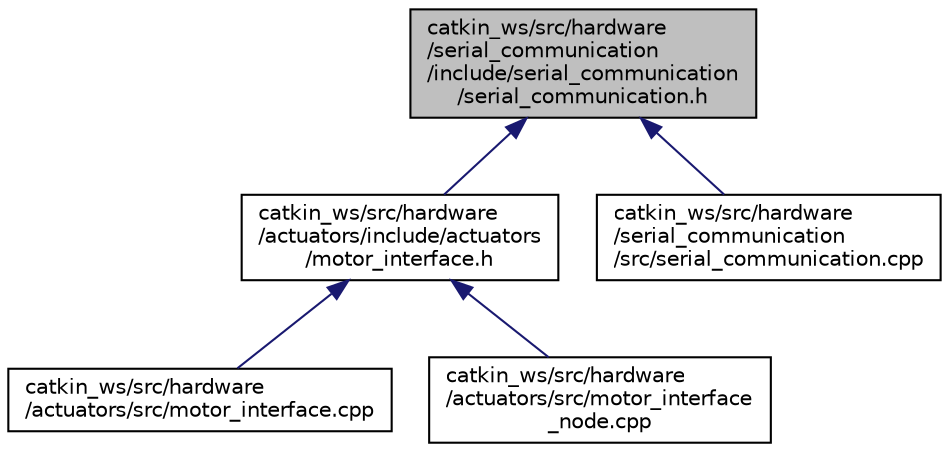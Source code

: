 digraph "catkin_ws/src/hardware/serial_communication/include/serial_communication/serial_communication.h"
{
 // LATEX_PDF_SIZE
  edge [fontname="Helvetica",fontsize="10",labelfontname="Helvetica",labelfontsize="10"];
  node [fontname="Helvetica",fontsize="10",shape=record];
  Node1 [label="catkin_ws/src/hardware\l/serial_communication\l/include/serial_communication\l/serial_communication.h",height=0.2,width=0.4,color="black", fillcolor="grey75", style="filled", fontcolor="black",tooltip=" "];
  Node1 -> Node2 [dir="back",color="midnightblue",fontsize="10",style="solid",fontname="Helvetica"];
  Node2 [label="catkin_ws/src/hardware\l/actuators/include/actuators\l/motor_interface.h",height=0.2,width=0.4,color="black", fillcolor="white", style="filled",URL="$motor__interface_8h.html",tooltip=" "];
  Node2 -> Node3 [dir="back",color="midnightblue",fontsize="10",style="solid",fontname="Helvetica"];
  Node3 [label="catkin_ws/src/hardware\l/actuators/src/motor_interface.cpp",height=0.2,width=0.4,color="black", fillcolor="white", style="filled",URL="$motor__interface_8cpp.html",tooltip=" "];
  Node2 -> Node4 [dir="back",color="midnightblue",fontsize="10",style="solid",fontname="Helvetica"];
  Node4 [label="catkin_ws/src/hardware\l/actuators/src/motor_interface\l_node.cpp",height=0.2,width=0.4,color="black", fillcolor="white", style="filled",URL="$motor__interface__node_8cpp.html",tooltip=" "];
  Node1 -> Node5 [dir="back",color="midnightblue",fontsize="10",style="solid",fontname="Helvetica"];
  Node5 [label="catkin_ws/src/hardware\l/serial_communication\l/src/serial_communication.cpp",height=0.2,width=0.4,color="black", fillcolor="white", style="filled",URL="$serial__communication_8cpp.html",tooltip=" "];
}
